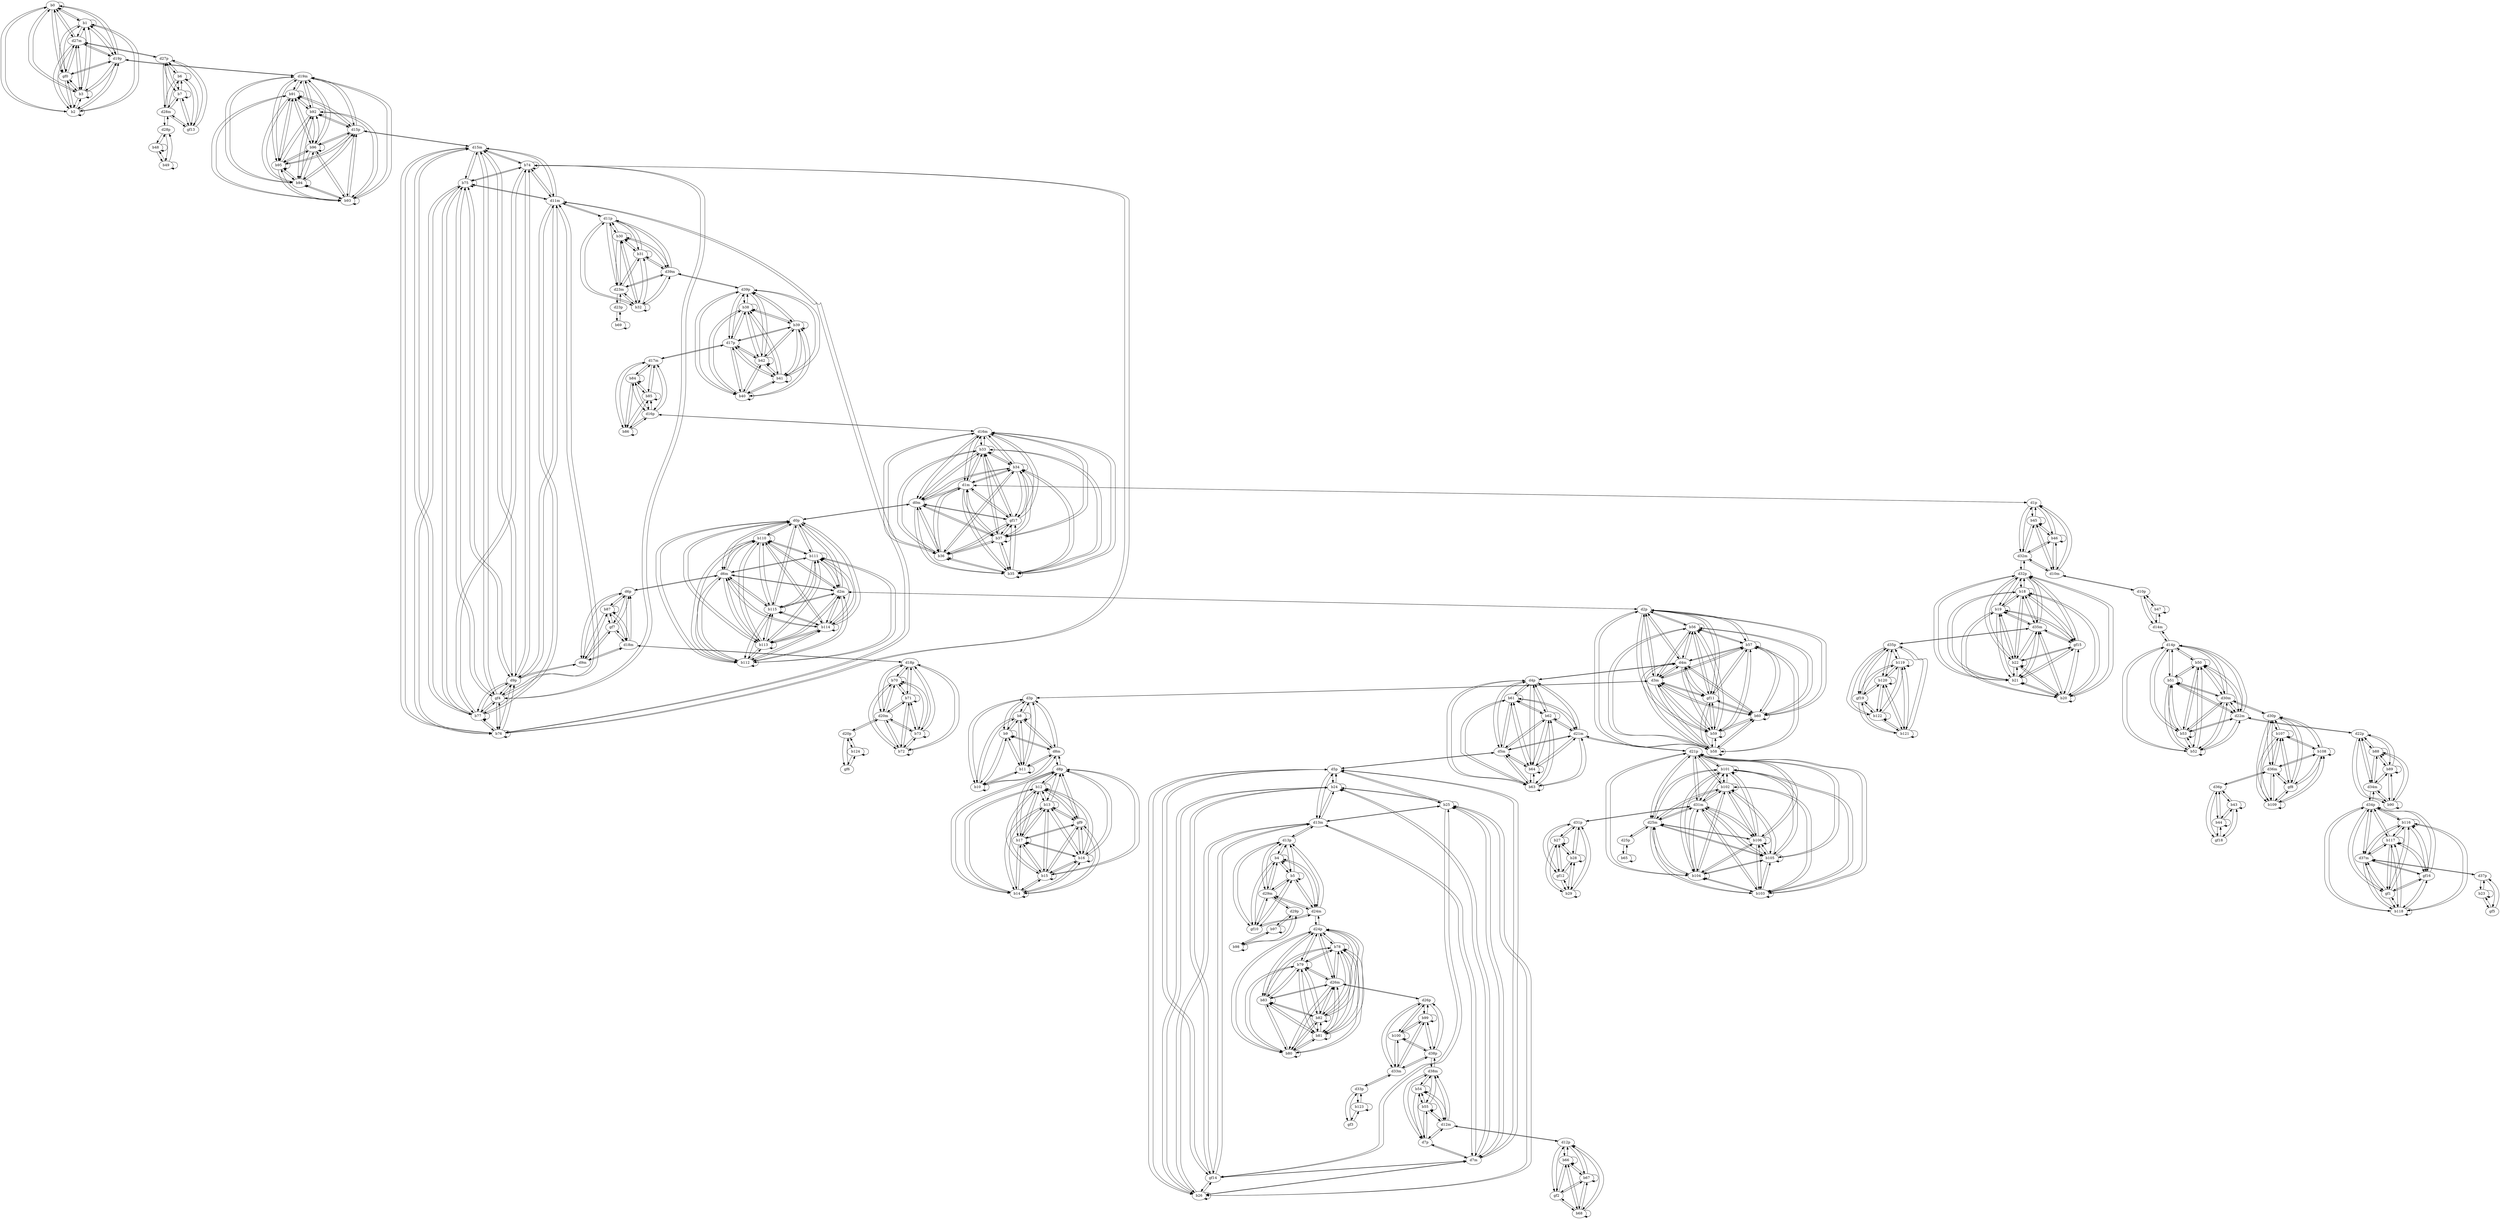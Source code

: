 digraph G {
  b0;
  b1;
  b2;
  b3;
  gf0;
  b4;
  b5;
  gf10;
  b6;
  b7;
  gf13;
  b8;
  b9;
  b10;
  b11;
  b12;
  b13;
  b14;
  b15;
  b16;
  b17;
  gf9;
  b18;
  b19;
  b20;
  b21;
  b22;
  gf15;
  b23;
  gf5;
  b24;
  b25;
  b26;
  gf14;
  b27;
  b28;
  b29;
  gf12;
  b30;
  b31;
  b32;
  b33;
  b34;
  b35;
  b36;
  b37;
  gf17;
  b38;
  b39;
  b40;
  b41;
  b42;
  b43;
  b44;
  gf18;
  b45;
  b46;
  b47;
  b48;
  b49;
  b50;
  b51;
  b52;
  b53;
  b54;
  b55;
  b56;
  b57;
  b58;
  b59;
  b60;
  gf11;
  b61;
  b62;
  b63;
  b64;
  b65;
  b66;
  b67;
  b68;
  gf2;
  b69;
  b70;
  b71;
  b72;
  b73;
  b74;
  b75;
  b76;
  b77;
  gf4;
  b78;
  b79;
  b80;
  b81;
  b82;
  b83;
  b84;
  b85;
  b86;
  b87;
  gf7;
  b88;
  b89;
  b90;
  b91;
  b92;
  b93;
  b94;
  b95;
  b96;
  b97;
  b98;
  b99;
  b100;
  b101;
  b102;
  b103;
  b104;
  b105;
  b106;
  b107;
  b108;
  b109;
  gf8;
  b110;
  b111;
  b112;
  b113;
  b114;
  b115;
  b116;
  b117;
  b118;
  gf1;
  gf16;
  b119;
  b120;
  b121;
  b122;
  gf19;
  b123;
  gf3;
  b124;
  gf6;
  d0m;
  d0p;
  d1m;
  d1p;
  d2m;
  d2p;
  d3m;
  d3p;
  d4m;
  d4p;
  d5m;
  d5p;
  d6m;
  d6p;
  d7m;
  d7p;
  d8m;
  d8p;
  d9m;
  d9p;
  d10m;
  d10p;
  d11m;
  d11p;
  d12m;
  d12p;
  d13m;
  d13p;
  d14m;
  d14p;
  d15m;
  d15p;
  d16m;
  d16p;
  d17m;
  d17p;
  d18m;
  d18p;
  d19m;
  d19p;
  d20m;
  d20p;
  d21m;
  d21p;
  d22m;
  d22p;
  d23m;
  d23p;
  d24m;
  d24p;
  d25m;
  d25p;
  d26m;
  d26p;
  d27m;
  d27p;
  d28m;
  d28p;
  d29m;
  d29p;
  d30m;
  d30p;
  d31m;
  d31p;
  d32m;
  d32p;
  d33m;
  d33p;
  d34m;
  d34p;
  d35m;
  d35p;
  d36m;
  d36p;
  d37m;
  d37p;
  d38m;
  d38p;
  d39m;
  d39p;
  b0 -> b0;
  b0 -> b1;
  b0 -> b2;
  b0 -> b3;
  b0 -> gf0;
  b1 -> b0;
  b1 -> b1;
  b1 -> b2;
  b1 -> b3;
  b1 -> gf0;
  b2 -> b0;
  b2 -> b1;
  b2 -> b2;
  b2 -> b3;
  b2 -> gf0;
  b3 -> b0;
  b3 -> b1;
  b3 -> b2;
  b3 -> b3;
  b3 -> gf0;
  gf0 -> b0;
  gf0 -> b1;
  gf0 -> b2;
  gf0 -> b3;
  b4 -> b4;
  b4 -> b5;
  b4 -> gf10;
  b5 -> b4;
  b5 -> b5;
  b5 -> gf10;
  gf10 -> b4;
  gf10 -> b5;
  b6 -> b6;
  b6 -> b7;
  b6 -> gf13;
  b7 -> b6;
  b7 -> b7;
  b7 -> gf13;
  gf13 -> b6;
  gf13 -> b7;
  b8 -> b8;
  b8 -> b9;
  b8 -> b10;
  b8 -> b11;
  b9 -> b8;
  b9 -> b9;
  b9 -> b10;
  b9 -> b11;
  b10 -> b8;
  b10 -> b9;
  b10 -> b10;
  b10 -> b11;
  b11 -> b8;
  b11 -> b9;
  b11 -> b10;
  b11 -> b11;
  b12 -> b12;
  b12 -> b13;
  b12 -> b14;
  b12 -> b15;
  b12 -> b16;
  b12 -> b17;
  b12 -> gf9;
  b13 -> b12;
  b13 -> b13;
  b13 -> b14;
  b13 -> b15;
  b13 -> b16;
  b13 -> b17;
  b13 -> gf9;
  b14 -> b12;
  b14 -> b13;
  b14 -> b14;
  b14 -> b15;
  b14 -> b16;
  b14 -> b17;
  b14 -> gf9;
  b15 -> b12;
  b15 -> b13;
  b15 -> b14;
  b15 -> b15;
  b15 -> b16;
  b15 -> b17;
  b15 -> gf9;
  b16 -> b12;
  b16 -> b13;
  b16 -> b14;
  b16 -> b15;
  b16 -> b16;
  b16 -> b17;
  b16 -> gf9;
  b17 -> b12;
  b17 -> b13;
  b17 -> b14;
  b17 -> b15;
  b17 -> b16;
  b17 -> b17;
  b17 -> gf9;
  gf9 -> b12;
  gf9 -> b13;
  gf9 -> b14;
  gf9 -> b15;
  gf9 -> b16;
  gf9 -> b17;
  b18 -> b18;
  b18 -> b19;
  b18 -> b20;
  b18 -> b21;
  b18 -> b22;
  b18 -> gf15;
  b19 -> b18;
  b19 -> b19;
  b19 -> b20;
  b19 -> b21;
  b19 -> b22;
  b19 -> gf15;
  b20 -> b18;
  b20 -> b19;
  b20 -> b20;
  b20 -> b21;
  b20 -> b22;
  b20 -> gf15;
  b21 -> b18;
  b21 -> b19;
  b21 -> b20;
  b21 -> b21;
  b21 -> b22;
  b21 -> gf15;
  b22 -> b18;
  b22 -> b19;
  b22 -> b20;
  b22 -> b21;
  b22 -> b22;
  b22 -> gf15;
  gf15 -> b18;
  gf15 -> b19;
  gf15 -> b20;
  gf15 -> b21;
  gf15 -> b22;
  b23 -> b23;
  b23 -> gf5;
  gf5 -> b23;
  b24 -> b24;
  b24 -> b25;
  b24 -> b26;
  b24 -> gf14;
  b25 -> b24;
  b25 -> b25;
  b25 -> b26;
  b25 -> gf14;
  b26 -> b24;
  b26 -> b25;
  b26 -> b26;
  b26 -> gf14;
  gf14 -> b24;
  gf14 -> b25;
  gf14 -> b26;
  b27 -> b27;
  b27 -> b28;
  b27 -> b29;
  b27 -> gf12;
  b28 -> b27;
  b28 -> b28;
  b28 -> b29;
  b28 -> gf12;
  b29 -> b27;
  b29 -> b28;
  b29 -> b29;
  b29 -> gf12;
  gf12 -> b27;
  gf12 -> b28;
  gf12 -> b29;
  b30 -> b30;
  b30 -> b31;
  b30 -> b32;
  b31 -> b30;
  b31 -> b31;
  b31 -> b32;
  b32 -> b30;
  b32 -> b31;
  b32 -> b32;
  b33 -> b33;
  b33 -> b34;
  b33 -> b35;
  b33 -> b36;
  b33 -> b37;
  b33 -> gf17;
  b34 -> b33;
  b34 -> b34;
  b34 -> b35;
  b34 -> b36;
  b34 -> b37;
  b34 -> gf17;
  b35 -> b33;
  b35 -> b34;
  b35 -> b35;
  b35 -> b36;
  b35 -> b37;
  b35 -> gf17;
  b36 -> b33;
  b36 -> b34;
  b36 -> b35;
  b36 -> b36;
  b36 -> b37;
  b36 -> gf17;
  b37 -> b33;
  b37 -> b34;
  b37 -> b35;
  b37 -> b36;
  b37 -> b37;
  b37 -> gf17;
  gf17 -> b33;
  gf17 -> b34;
  gf17 -> b35;
  gf17 -> b36;
  gf17 -> b37;
  b38 -> b38;
  b38 -> b39;
  b38 -> b40;
  b38 -> b41;
  b38 -> b42;
  b39 -> b38;
  b39 -> b39;
  b39 -> b40;
  b39 -> b41;
  b39 -> b42;
  b40 -> b38;
  b40 -> b39;
  b40 -> b40;
  b40 -> b41;
  b40 -> b42;
  b41 -> b38;
  b41 -> b39;
  b41 -> b40;
  b41 -> b41;
  b41 -> b42;
  b42 -> b38;
  b42 -> b39;
  b42 -> b40;
  b42 -> b41;
  b42 -> b42;
  b43 -> b43;
  b43 -> b44;
  b43 -> gf18;
  b44 -> b43;
  b44 -> b44;
  b44 -> gf18;
  gf18 -> b43;
  gf18 -> b44;
  b45 -> b45;
  b45 -> b46;
  b46 -> b45;
  b46 -> b46;
  b47 -> b47;
  b48 -> b48;
  b48 -> b49;
  b49 -> b48;
  b49 -> b49;
  b50 -> b50;
  b50 -> b51;
  b50 -> b52;
  b50 -> b53;
  b51 -> b50;
  b51 -> b51;
  b51 -> b52;
  b51 -> b53;
  b52 -> b50;
  b52 -> b51;
  b52 -> b52;
  b52 -> b53;
  b53 -> b50;
  b53 -> b51;
  b53 -> b52;
  b53 -> b53;
  b54 -> b54;
  b54 -> b55;
  b55 -> b54;
  b55 -> b55;
  b56 -> b56;
  b56 -> b57;
  b56 -> b58;
  b56 -> b59;
  b56 -> b60;
  b56 -> gf11;
  b57 -> b56;
  b57 -> b57;
  b57 -> b58;
  b57 -> b59;
  b57 -> b60;
  b57 -> gf11;
  b58 -> b56;
  b58 -> b57;
  b58 -> b58;
  b58 -> b59;
  b58 -> b60;
  b58 -> gf11;
  b59 -> b56;
  b59 -> b57;
  b59 -> b58;
  b59 -> b59;
  b59 -> b60;
  b59 -> gf11;
  b60 -> b56;
  b60 -> b57;
  b60 -> b58;
  b60 -> b59;
  b60 -> b60;
  b60 -> gf11;
  gf11 -> b56;
  gf11 -> b57;
  gf11 -> b58;
  gf11 -> b59;
  gf11 -> b60;
  b61 -> b61;
  b61 -> b62;
  b61 -> b63;
  b61 -> b64;
  b62 -> b61;
  b62 -> b62;
  b62 -> b63;
  b62 -> b64;
  b63 -> b61;
  b63 -> b62;
  b63 -> b63;
  b63 -> b64;
  b64 -> b61;
  b64 -> b62;
  b64 -> b63;
  b64 -> b64;
  b65 -> b65;
  b66 -> b66;
  b66 -> b67;
  b66 -> b68;
  b66 -> gf2;
  b67 -> b66;
  b67 -> b67;
  b67 -> b68;
  b67 -> gf2;
  b68 -> b66;
  b68 -> b67;
  b68 -> b68;
  b68 -> gf2;
  gf2 -> b66;
  gf2 -> b67;
  gf2 -> b68;
  b69 -> b69;
  b70 -> b70;
  b70 -> b71;
  b70 -> b72;
  b70 -> b73;
  b71 -> b70;
  b71 -> b71;
  b71 -> b72;
  b71 -> b73;
  b72 -> b70;
  b72 -> b71;
  b72 -> b72;
  b72 -> b73;
  b73 -> b70;
  b73 -> b71;
  b73 -> b72;
  b73 -> b73;
  b74 -> b74;
  b74 -> b75;
  b74 -> b76;
  b74 -> b77;
  b74 -> gf4;
  b75 -> b74;
  b75 -> b75;
  b75 -> b76;
  b75 -> b77;
  b75 -> gf4;
  b76 -> b74;
  b76 -> b75;
  b76 -> b76;
  b76 -> b77;
  b76 -> gf4;
  b77 -> b74;
  b77 -> b75;
  b77 -> b76;
  b77 -> b77;
  b77 -> gf4;
  gf4 -> b74;
  gf4 -> b75;
  gf4 -> b76;
  gf4 -> b77;
  b78 -> b78;
  b78 -> b79;
  b78 -> b80;
  b78 -> b81;
  b78 -> b82;
  b78 -> b83;
  b79 -> b78;
  b79 -> b79;
  b79 -> b80;
  b79 -> b81;
  b79 -> b82;
  b79 -> b83;
  b80 -> b78;
  b80 -> b79;
  b80 -> b80;
  b80 -> b81;
  b80 -> b82;
  b80 -> b83;
  b81 -> b78;
  b81 -> b79;
  b81 -> b80;
  b81 -> b81;
  b81 -> b82;
  b81 -> b83;
  b82 -> b78;
  b82 -> b79;
  b82 -> b80;
  b82 -> b81;
  b82 -> b82;
  b82 -> b83;
  b83 -> b78;
  b83 -> b79;
  b83 -> b80;
  b83 -> b81;
  b83 -> b82;
  b83 -> b83;
  b84 -> b84;
  b84 -> b85;
  b84 -> b86;
  b85 -> b84;
  b85 -> b85;
  b85 -> b86;
  b86 -> b84;
  b86 -> b85;
  b86 -> b86;
  b87 -> b87;
  b87 -> gf7;
  gf7 -> b87;
  b88 -> b88;
  b88 -> b89;
  b88 -> b90;
  b89 -> b88;
  b89 -> b89;
  b89 -> b90;
  b90 -> b88;
  b90 -> b89;
  b90 -> b90;
  b91 -> b91;
  b91 -> b92;
  b91 -> b93;
  b91 -> b94;
  b91 -> b95;
  b91 -> b96;
  b92 -> b91;
  b92 -> b92;
  b92 -> b93;
  b92 -> b94;
  b92 -> b95;
  b92 -> b96;
  b93 -> b91;
  b93 -> b92;
  b93 -> b93;
  b93 -> b94;
  b93 -> b95;
  b93 -> b96;
  b94 -> b91;
  b94 -> b92;
  b94 -> b93;
  b94 -> b94;
  b94 -> b95;
  b94 -> b96;
  b95 -> b91;
  b95 -> b92;
  b95 -> b93;
  b95 -> b94;
  b95 -> b95;
  b95 -> b96;
  b96 -> b91;
  b96 -> b92;
  b96 -> b93;
  b96 -> b94;
  b96 -> b95;
  b96 -> b96;
  b97 -> b97;
  b97 -> b98;
  b98 -> b97;
  b98 -> b98;
  b99 -> b99;
  b99 -> b100;
  b100 -> b99;
  b100 -> b100;
  b101 -> b101;
  b101 -> b102;
  b101 -> b103;
  b101 -> b104;
  b101 -> b105;
  b101 -> b106;
  b102 -> b101;
  b102 -> b102;
  b102 -> b103;
  b102 -> b104;
  b102 -> b105;
  b102 -> b106;
  b103 -> b101;
  b103 -> b102;
  b103 -> b103;
  b103 -> b104;
  b103 -> b105;
  b103 -> b106;
  b104 -> b101;
  b104 -> b102;
  b104 -> b103;
  b104 -> b104;
  b104 -> b105;
  b104 -> b106;
  b105 -> b101;
  b105 -> b102;
  b105 -> b103;
  b105 -> b104;
  b105 -> b105;
  b105 -> b106;
  b106 -> b101;
  b106 -> b102;
  b106 -> b103;
  b106 -> b104;
  b106 -> b105;
  b106 -> b106;
  b107 -> b107;
  b107 -> b108;
  b107 -> b109;
  b107 -> gf8;
  b108 -> b107;
  b108 -> b108;
  b108 -> b109;
  b108 -> gf8;
  b109 -> b107;
  b109 -> b108;
  b109 -> b109;
  b109 -> gf8;
  gf8 -> b107;
  gf8 -> b108;
  gf8 -> b109;
  b110 -> b110;
  b110 -> b111;
  b110 -> b112;
  b110 -> b113;
  b110 -> b114;
  b110 -> b115;
  b111 -> b110;
  b111 -> b111;
  b111 -> b112;
  b111 -> b113;
  b111 -> b114;
  b111 -> b115;
  b112 -> b110;
  b112 -> b111;
  b112 -> b112;
  b112 -> b113;
  b112 -> b114;
  b112 -> b115;
  b113 -> b110;
  b113 -> b111;
  b113 -> b112;
  b113 -> b113;
  b113 -> b114;
  b113 -> b115;
  b114 -> b110;
  b114 -> b111;
  b114 -> b112;
  b114 -> b113;
  b114 -> b114;
  b114 -> b115;
  b115 -> b110;
  b115 -> b111;
  b115 -> b112;
  b115 -> b113;
  b115 -> b114;
  b115 -> b115;
  b116 -> b116;
  b116 -> b117;
  b116 -> b118;
  b116 -> gf1;
  b116 -> gf16;
  b117 -> b116;
  b117 -> b117;
  b117 -> b118;
  b117 -> gf1;
  b117 -> gf16;
  b118 -> b116;
  b118 -> b117;
  b118 -> b118;
  b118 -> gf1;
  b118 -> gf16;
  gf1 -> b116;
  gf1 -> b117;
  gf1 -> b118;
  gf1 -> gf16;
  gf16 -> b116;
  gf16 -> b117;
  gf16 -> b118;
  gf16 -> gf1;
  b119 -> b119;
  b119 -> b120;
  b119 -> b121;
  b119 -> b122;
  b119 -> gf19;
  b120 -> b119;
  b120 -> b120;
  b120 -> b121;
  b120 -> b122;
  b120 -> gf19;
  b121 -> b119;
  b121 -> b120;
  b121 -> b121;
  b121 -> b122;
  b121 -> gf19;
  b122 -> b119;
  b122 -> b120;
  b122 -> b121;
  b122 -> b122;
  b122 -> gf19;
  gf19 -> b119;
  gf19 -> b120;
  gf19 -> b121;
  gf19 -> b122;
  b123 -> b123;
  b123 -> gf3;
  gf3 -> b123;
  b124 -> b124;
  b124 -> gf6;
  gf6 -> b124;
  d0m -> d0p;
  d0p -> d0m;
  b33 -> d0m;
  d0m -> b33;
  b34 -> d0m;
  d0m -> b34;
  b35 -> d0m;
  d0m -> b35;
  b36 -> d0m;
  d0m -> b36;
  b37 -> d0m;
  d0m -> b37;
  gf17 -> d0m;
  d0m -> gf17;
  b110 -> d0p;
  d0p -> b110;
  b111 -> d0p;
  d0p -> b111;
  b112 -> d0p;
  d0p -> b112;
  b113 -> d0p;
  d0p -> b113;
  b114 -> d0p;
  d0p -> b114;
  b115 -> d0p;
  d0p -> b115;
  d1m -> d1p;
  d1p -> d1m;
  b33 -> d1m;
  d1m -> b33;
  b34 -> d1m;
  d1m -> b34;
  b35 -> d1m;
  d1m -> b35;
  b36 -> d1m;
  d1m -> b36;
  b37 -> d1m;
  d1m -> b37;
  gf17 -> d1m;
  d1m -> gf17;
  b45 -> d1p;
  d1p -> b45;
  b46 -> d1p;
  d1p -> b46;
  d2m -> d2p;
  d2p -> d2m;
  b110 -> d2m;
  d2m -> b110;
  b111 -> d2m;
  d2m -> b111;
  b112 -> d2m;
  d2m -> b112;
  b113 -> d2m;
  d2m -> b113;
  b114 -> d2m;
  d2m -> b114;
  b115 -> d2m;
  d2m -> b115;
  b56 -> d2p;
  d2p -> b56;
  b57 -> d2p;
  d2p -> b57;
  b58 -> d2p;
  d2p -> b58;
  b59 -> d2p;
  d2p -> b59;
  b60 -> d2p;
  d2p -> b60;
  gf11 -> d2p;
  d2p -> gf11;
  d3m -> d3p;
  d3p -> d3m;
  b56 -> d3m;
  d3m -> b56;
  b57 -> d3m;
  d3m -> b57;
  b58 -> d3m;
  d3m -> b58;
  b59 -> d3m;
  d3m -> b59;
  b60 -> d3m;
  d3m -> b60;
  gf11 -> d3m;
  d3m -> gf11;
  b8 -> d3p;
  d3p -> b8;
  b9 -> d3p;
  d3p -> b9;
  b10 -> d3p;
  d3p -> b10;
  b11 -> d3p;
  d3p -> b11;
  d4m -> d4p;
  d4p -> d4m;
  b56 -> d4m;
  d4m -> b56;
  b57 -> d4m;
  d4m -> b57;
  b58 -> d4m;
  d4m -> b58;
  b59 -> d4m;
  d4m -> b59;
  b60 -> d4m;
  d4m -> b60;
  gf11 -> d4m;
  d4m -> gf11;
  b61 -> d4p;
  d4p -> b61;
  b62 -> d4p;
  d4p -> b62;
  b63 -> d4p;
  d4p -> b63;
  b64 -> d4p;
  d4p -> b64;
  d5m -> d5p;
  d5p -> d5m;
  b61 -> d5m;
  d5m -> b61;
  b62 -> d5m;
  d5m -> b62;
  b63 -> d5m;
  d5m -> b63;
  b64 -> d5m;
  d5m -> b64;
  b24 -> d5p;
  d5p -> b24;
  b25 -> d5p;
  d5p -> b25;
  b26 -> d5p;
  d5p -> b26;
  gf14 -> d5p;
  d5p -> gf14;
  d6m -> d6p;
  d6p -> d6m;
  b110 -> d6m;
  d6m -> b110;
  b111 -> d6m;
  d6m -> b111;
  b112 -> d6m;
  d6m -> b112;
  b113 -> d6m;
  d6m -> b113;
  b114 -> d6m;
  d6m -> b114;
  b115 -> d6m;
  d6m -> b115;
  b87 -> d6p;
  d6p -> b87;
  gf7 -> d6p;
  d6p -> gf7;
  d7m -> d7p;
  d7p -> d7m;
  b24 -> d7m;
  d7m -> b24;
  b25 -> d7m;
  d7m -> b25;
  b26 -> d7m;
  d7m -> b26;
  gf14 -> d7m;
  d7m -> gf14;
  b54 -> d7p;
  d7p -> b54;
  b55 -> d7p;
  d7p -> b55;
  d8m -> d8p;
  d8p -> d8m;
  b8 -> d8m;
  d8m -> b8;
  b9 -> d8m;
  d8m -> b9;
  b10 -> d8m;
  d8m -> b10;
  b11 -> d8m;
  d8m -> b11;
  b12 -> d8p;
  d8p -> b12;
  b13 -> d8p;
  d8p -> b13;
  b14 -> d8p;
  d8p -> b14;
  b15 -> d8p;
  d8p -> b15;
  b16 -> d8p;
  d8p -> b16;
  b17 -> d8p;
  d8p -> b17;
  gf9 -> d8p;
  d8p -> gf9;
  d9m -> d9p;
  d9p -> d9m;
  b87 -> d9m;
  d9m -> b87;
  gf7 -> d9m;
  d9m -> gf7;
  b74 -> d9p;
  d9p -> b74;
  b75 -> d9p;
  d9p -> b75;
  b76 -> d9p;
  d9p -> b76;
  b77 -> d9p;
  d9p -> b77;
  gf4 -> d9p;
  d9p -> gf4;
  d10m -> d10p;
  d10p -> d10m;
  b45 -> d10m;
  d10m -> b45;
  b46 -> d10m;
  d10m -> b46;
  b47 -> d10p;
  d10p -> b47;
  d11m -> d11p;
  d11p -> d11m;
  b74 -> d11m;
  d11m -> b74;
  b75 -> d11m;
  d11m -> b75;
  b76 -> d11m;
  d11m -> b76;
  b77 -> d11m;
  d11m -> b77;
  gf4 -> d11m;
  d11m -> gf4;
  b30 -> d11p;
  d11p -> b30;
  b31 -> d11p;
  d11p -> b31;
  b32 -> d11p;
  d11p -> b32;
  d12m -> d12p;
  d12p -> d12m;
  b54 -> d12m;
  d12m -> b54;
  b55 -> d12m;
  d12m -> b55;
  b66 -> d12p;
  d12p -> b66;
  b67 -> d12p;
  d12p -> b67;
  b68 -> d12p;
  d12p -> b68;
  gf2 -> d12p;
  d12p -> gf2;
  d13m -> d13p;
  d13p -> d13m;
  b24 -> d13m;
  d13m -> b24;
  b25 -> d13m;
  d13m -> b25;
  b26 -> d13m;
  d13m -> b26;
  gf14 -> d13m;
  d13m -> gf14;
  b4 -> d13p;
  d13p -> b4;
  b5 -> d13p;
  d13p -> b5;
  gf10 -> d13p;
  d13p -> gf10;
  d14m -> d14p;
  d14p -> d14m;
  b47 -> d14m;
  d14m -> b47;
  b50 -> d14p;
  d14p -> b50;
  b51 -> d14p;
  d14p -> b51;
  b52 -> d14p;
  d14p -> b52;
  b53 -> d14p;
  d14p -> b53;
  d15m -> d15p;
  d15p -> d15m;
  b74 -> d15m;
  d15m -> b74;
  b75 -> d15m;
  d15m -> b75;
  b76 -> d15m;
  d15m -> b76;
  b77 -> d15m;
  d15m -> b77;
  gf4 -> d15m;
  d15m -> gf4;
  b91 -> d15p;
  d15p -> b91;
  b92 -> d15p;
  d15p -> b92;
  b93 -> d15p;
  d15p -> b93;
  b94 -> d15p;
  d15p -> b94;
  b95 -> d15p;
  d15p -> b95;
  b96 -> d15p;
  d15p -> b96;
  d16m -> d16p;
  d16p -> d16m;
  b33 -> d16m;
  d16m -> b33;
  b34 -> d16m;
  d16m -> b34;
  b35 -> d16m;
  d16m -> b35;
  b36 -> d16m;
  d16m -> b36;
  b37 -> d16m;
  d16m -> b37;
  gf17 -> d16m;
  d16m -> gf17;
  b84 -> d16p;
  d16p -> b84;
  b85 -> d16p;
  d16p -> b85;
  b86 -> d16p;
  d16p -> b86;
  d17m -> d17p;
  d17p -> d17m;
  b84 -> d17m;
  d17m -> b84;
  b85 -> d17m;
  d17m -> b85;
  b86 -> d17m;
  d17m -> b86;
  b38 -> d17p;
  d17p -> b38;
  b39 -> d17p;
  d17p -> b39;
  b40 -> d17p;
  d17p -> b40;
  b41 -> d17p;
  d17p -> b41;
  b42 -> d17p;
  d17p -> b42;
  d18m -> d18p;
  d18p -> d18m;
  b87 -> d18m;
  d18m -> b87;
  gf7 -> d18m;
  d18m -> gf7;
  b70 -> d18p;
  d18p -> b70;
  b71 -> d18p;
  d18p -> b71;
  b72 -> d18p;
  d18p -> b72;
  b73 -> d18p;
  d18p -> b73;
  d19m -> d19p;
  d19p -> d19m;
  b91 -> d19m;
  d19m -> b91;
  b92 -> d19m;
  d19m -> b92;
  b93 -> d19m;
  d19m -> b93;
  b94 -> d19m;
  d19m -> b94;
  b95 -> d19m;
  d19m -> b95;
  b96 -> d19m;
  d19m -> b96;
  b0 -> d19p;
  d19p -> b0;
  b1 -> d19p;
  d19p -> b1;
  b2 -> d19p;
  d19p -> b2;
  b3 -> d19p;
  d19p -> b3;
  gf0 -> d19p;
  d19p -> gf0;
  d20m -> d20p;
  d20p -> d20m;
  b70 -> d20m;
  d20m -> b70;
  b71 -> d20m;
  d20m -> b71;
  b72 -> d20m;
  d20m -> b72;
  b73 -> d20m;
  d20m -> b73;
  b124 -> d20p;
  d20p -> b124;
  gf6 -> d20p;
  d20p -> gf6;
  d21m -> d21p;
  d21p -> d21m;
  b61 -> d21m;
  d21m -> b61;
  b62 -> d21m;
  d21m -> b62;
  b63 -> d21m;
  d21m -> b63;
  b64 -> d21m;
  d21m -> b64;
  b101 -> d21p;
  d21p -> b101;
  b102 -> d21p;
  d21p -> b102;
  b103 -> d21p;
  d21p -> b103;
  b104 -> d21p;
  d21p -> b104;
  b105 -> d21p;
  d21p -> b105;
  b106 -> d21p;
  d21p -> b106;
  d22m -> d22p;
  d22p -> d22m;
  b50 -> d22m;
  d22m -> b50;
  b51 -> d22m;
  d22m -> b51;
  b52 -> d22m;
  d22m -> b52;
  b53 -> d22m;
  d22m -> b53;
  b88 -> d22p;
  d22p -> b88;
  b89 -> d22p;
  d22p -> b89;
  b90 -> d22p;
  d22p -> b90;
  d23m -> d23p;
  d23p -> d23m;
  b30 -> d23m;
  d23m -> b30;
  b31 -> d23m;
  d23m -> b31;
  b32 -> d23m;
  d23m -> b32;
  b69 -> d23p;
  d23p -> b69;
  d24m -> d24p;
  d24p -> d24m;
  b4 -> d24m;
  d24m -> b4;
  b5 -> d24m;
  d24m -> b5;
  gf10 -> d24m;
  d24m -> gf10;
  b78 -> d24p;
  d24p -> b78;
  b79 -> d24p;
  d24p -> b79;
  b80 -> d24p;
  d24p -> b80;
  b81 -> d24p;
  d24p -> b81;
  b82 -> d24p;
  d24p -> b82;
  b83 -> d24p;
  d24p -> b83;
  d25m -> d25p;
  d25p -> d25m;
  b101 -> d25m;
  d25m -> b101;
  b102 -> d25m;
  d25m -> b102;
  b103 -> d25m;
  d25m -> b103;
  b104 -> d25m;
  d25m -> b104;
  b105 -> d25m;
  d25m -> b105;
  b106 -> d25m;
  d25m -> b106;
  b65 -> d25p;
  d25p -> b65;
  d26m -> d26p;
  d26p -> d26m;
  b78 -> d26m;
  d26m -> b78;
  b79 -> d26m;
  d26m -> b79;
  b80 -> d26m;
  d26m -> b80;
  b81 -> d26m;
  d26m -> b81;
  b82 -> d26m;
  d26m -> b82;
  b83 -> d26m;
  d26m -> b83;
  b99 -> d26p;
  d26p -> b99;
  b100 -> d26p;
  d26p -> b100;
  d27m -> d27p;
  d27p -> d27m;
  b0 -> d27m;
  d27m -> b0;
  b1 -> d27m;
  d27m -> b1;
  b2 -> d27m;
  d27m -> b2;
  b3 -> d27m;
  d27m -> b3;
  gf0 -> d27m;
  d27m -> gf0;
  b6 -> d27p;
  d27p -> b6;
  b7 -> d27p;
  d27p -> b7;
  gf13 -> d27p;
  d27p -> gf13;
  d28m -> d28p;
  d28p -> d28m;
  b6 -> d28m;
  d28m -> b6;
  b7 -> d28m;
  d28m -> b7;
  gf13 -> d28m;
  d28m -> gf13;
  b48 -> d28p;
  d28p -> b48;
  b49 -> d28p;
  d28p -> b49;
  d29m -> d29p;
  d29p -> d29m;
  b4 -> d29m;
  d29m -> b4;
  b5 -> d29m;
  d29m -> b5;
  gf10 -> d29m;
  d29m -> gf10;
  b97 -> d29p;
  d29p -> b97;
  b98 -> d29p;
  d29p -> b98;
  d30m -> d30p;
  d30p -> d30m;
  b50 -> d30m;
  d30m -> b50;
  b51 -> d30m;
  d30m -> b51;
  b52 -> d30m;
  d30m -> b52;
  b53 -> d30m;
  d30m -> b53;
  b107 -> d30p;
  d30p -> b107;
  b108 -> d30p;
  d30p -> b108;
  b109 -> d30p;
  d30p -> b109;
  gf8 -> d30p;
  d30p -> gf8;
  d31m -> d31p;
  d31p -> d31m;
  b101 -> d31m;
  d31m -> b101;
  b102 -> d31m;
  d31m -> b102;
  b103 -> d31m;
  d31m -> b103;
  b104 -> d31m;
  d31m -> b104;
  b105 -> d31m;
  d31m -> b105;
  b106 -> d31m;
  d31m -> b106;
  b27 -> d31p;
  d31p -> b27;
  b28 -> d31p;
  d31p -> b28;
  b29 -> d31p;
  d31p -> b29;
  gf12 -> d31p;
  d31p -> gf12;
  d32m -> d32p;
  d32p -> d32m;
  b45 -> d32m;
  d32m -> b45;
  b46 -> d32m;
  d32m -> b46;
  b18 -> d32p;
  d32p -> b18;
  b19 -> d32p;
  d32p -> b19;
  b20 -> d32p;
  d32p -> b20;
  b21 -> d32p;
  d32p -> b21;
  b22 -> d32p;
  d32p -> b22;
  gf15 -> d32p;
  d32p -> gf15;
  d33m -> d33p;
  d33p -> d33m;
  b99 -> d33m;
  d33m -> b99;
  b100 -> d33m;
  d33m -> b100;
  b123 -> d33p;
  d33p -> b123;
  gf3 -> d33p;
  d33p -> gf3;
  d34m -> d34p;
  d34p -> d34m;
  b88 -> d34m;
  d34m -> b88;
  b89 -> d34m;
  d34m -> b89;
  b90 -> d34m;
  d34m -> b90;
  b116 -> d34p;
  d34p -> b116;
  b117 -> d34p;
  d34p -> b117;
  b118 -> d34p;
  d34p -> b118;
  gf1 -> d34p;
  d34p -> gf1;
  gf16 -> d34p;
  d34p -> gf16;
  d35m -> d35p;
  d35p -> d35m;
  b18 -> d35m;
  d35m -> b18;
  b19 -> d35m;
  d35m -> b19;
  b20 -> d35m;
  d35m -> b20;
  b21 -> d35m;
  d35m -> b21;
  b22 -> d35m;
  d35m -> b22;
  gf15 -> d35m;
  d35m -> gf15;
  b119 -> d35p;
  d35p -> b119;
  b120 -> d35p;
  d35p -> b120;
  b121 -> d35p;
  d35p -> b121;
  b122 -> d35p;
  d35p -> b122;
  gf19 -> d35p;
  d35p -> gf19;
  d36m -> d36p;
  d36p -> d36m;
  b107 -> d36m;
  d36m -> b107;
  b108 -> d36m;
  d36m -> b108;
  b109 -> d36m;
  d36m -> b109;
  gf8 -> d36m;
  d36m -> gf8;
  b43 -> d36p;
  d36p -> b43;
  b44 -> d36p;
  d36p -> b44;
  gf18 -> d36p;
  d36p -> gf18;
  d37m -> d37p;
  d37p -> d37m;
  b116 -> d37m;
  d37m -> b116;
  b117 -> d37m;
  d37m -> b117;
  b118 -> d37m;
  d37m -> b118;
  gf1 -> d37m;
  d37m -> gf1;
  gf16 -> d37m;
  d37m -> gf16;
  b23 -> d37p;
  d37p -> b23;
  gf5 -> d37p;
  d37p -> gf5;
  d38m -> d38p;
  d38p -> d38m;
  b54 -> d38m;
  d38m -> b54;
  b55 -> d38m;
  d38m -> b55;
  b99 -> d38p;
  d38p -> b99;
  b100 -> d38p;
  d38p -> b100;
  d39m -> d39p;
  d39p -> d39m;
  b30 -> d39m;
  d39m -> b30;
  b31 -> d39m;
  d39m -> b31;
  b32 -> d39m;
  d39m -> b32;
  b38 -> d39p;
  d39p -> b38;
  b39 -> d39p;
  d39p -> b39;
  b40 -> d39p;
  d39p -> b40;
  b41 -> d39p;
  d39p -> b41;
  b42 -> d39p;
  d39p -> b42;
  d19p -> d27m;
  d27m -> d19p;
  d13p -> d24m;
  d13p -> d29m;
  d24m -> d13p;
  d24m -> d29m;
  d29m -> d13p;
  d29m -> d24m;
  d27p -> d28m;
  d28m -> d27p;
  d3p -> d8m;
  d8m -> d3p;
  d32p -> d35m;
  d35m -> d32p;
  d5p -> d7m;
  d5p -> d13m;
  d7m -> d5p;
  d7m -> d13m;
  d13m -> d5p;
  d13m -> d7m;
  d11p -> d23m;
  d11p -> d39m;
  d23m -> d11p;
  d23m -> d39m;
  d39m -> d11p;
  d39m -> d23m;
  d0m -> d1m;
  d0m -> d16m;
  d1m -> d0m;
  d1m -> d16m;
  d16m -> d0m;
  d16m -> d1m;
  d17p -> d39p;
  d39p -> d17p;
  d1p -> d10m;
  d1p -> d32m;
  d10m -> d1p;
  d10m -> d32m;
  d32m -> d1p;
  d32m -> d10m;
  d10p -> d14m;
  d14m -> d10p;
  d14p -> d22m;
  d14p -> d30m;
  d22m -> d14p;
  d22m -> d30m;
  d30m -> d14p;
  d30m -> d22m;
  d7p -> d12m;
  d7p -> d38m;
  d12m -> d7p;
  d12m -> d38m;
  d38m -> d7p;
  d38m -> d12m;
  d2p -> d3m;
  d2p -> d4m;
  d3m -> d2p;
  d3m -> d4m;
  d4m -> d2p;
  d4m -> d3m;
  d4p -> d5m;
  d4p -> d21m;
  d5m -> d4p;
  d5m -> d21m;
  d21m -> d4p;
  d21m -> d5m;
  d18p -> d20m;
  d20m -> d18p;
  d9p -> d11m;
  d9p -> d15m;
  d11m -> d9p;
  d11m -> d15m;
  d15m -> d9p;
  d15m -> d11m;
  d24p -> d26m;
  d26m -> d24p;
  d16p -> d17m;
  d17m -> d16p;
  d6p -> d9m;
  d6p -> d18m;
  d9m -> d6p;
  d9m -> d18m;
  d18m -> d6p;
  d18m -> d9m;
  d22p -> d34m;
  d34m -> d22p;
  d15p -> d19m;
  d19m -> d15p;
  d26p -> d33m;
  d26p -> d38p;
  d33m -> d26p;
  d33m -> d38p;
  d38p -> d26p;
  d38p -> d33m;
  d21p -> d25m;
  d21p -> d31m;
  d25m -> d21p;
  d25m -> d31m;
  d31m -> d21p;
  d31m -> d25m;
  d30p -> d36m;
  d36m -> d30p;
  d0p -> d2m;
  d0p -> d6m;
  d2m -> d0p;
  d2m -> d6m;
  d6m -> d0p;
  d6m -> d2m;
  d34p -> d37m;
  d37m -> d34p;
}
